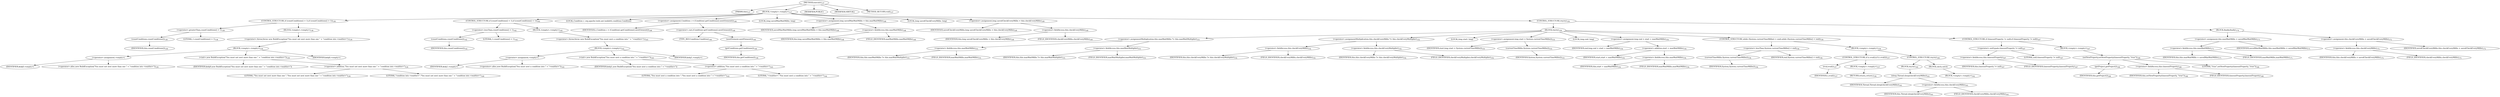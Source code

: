 digraph "execute" {  
"94" [label = <(METHOD,execute)<SUB>137</SUB>> ]
"4" [label = <(PARAM,this)<SUB>137</SUB>> ]
"95" [label = <(BLOCK,&lt;empty&gt;,&lt;empty&gt;)<SUB>137</SUB>> ]
"96" [label = <(CONTROL_STRUCTURE,if (countConditions() &gt; 1),if (countConditions() &gt; 1))<SUB>138</SUB>> ]
"97" [label = <(&lt;operator&gt;.greaterThan,countConditions() &gt; 1)<SUB>138</SUB>> ]
"98" [label = <(countConditions,countConditions())<SUB>138</SUB>> ]
"3" [label = <(IDENTIFIER,this,countConditions())<SUB>138</SUB>> ]
"99" [label = <(LITERAL,1,countConditions() &gt; 1)<SUB>138</SUB>> ]
"100" [label = <(BLOCK,&lt;empty&gt;,&lt;empty&gt;)<SUB>138</SUB>> ]
"101" [label = <(&lt;operator&gt;.throw,throw new BuildException(&quot;You must not nest more than one &quot; + &quot;condition into &lt;waitfor&gt;&quot;);)<SUB>139</SUB>> ]
"102" [label = <(BLOCK,&lt;empty&gt;,&lt;empty&gt;)<SUB>139</SUB>> ]
"103" [label = <(&lt;operator&gt;.assignment,&lt;empty&gt;)> ]
"104" [label = <(IDENTIFIER,$obj0,&lt;empty&gt;)> ]
"105" [label = <(&lt;operator&gt;.alloc,new BuildException(&quot;You must not nest more than one &quot; + &quot;condition into &lt;waitfor&gt;&quot;))<SUB>139</SUB>> ]
"106" [label = <(&lt;init&gt;,new BuildException(&quot;You must not nest more than one &quot; + &quot;condition into &lt;waitfor&gt;&quot;))<SUB>139</SUB>> ]
"107" [label = <(IDENTIFIER,$obj0,new BuildException(&quot;You must not nest more than one &quot; + &quot;condition into &lt;waitfor&gt;&quot;))> ]
"108" [label = <(&lt;operator&gt;.addition,&quot;You must not nest more than one &quot; + &quot;condition into &lt;waitfor&gt;&quot;)<SUB>139</SUB>> ]
"109" [label = <(LITERAL,&quot;You must not nest more than one &quot;,&quot;You must not nest more than one &quot; + &quot;condition into &lt;waitfor&gt;&quot;)<SUB>139</SUB>> ]
"110" [label = <(LITERAL,&quot;condition into &lt;waitfor&gt;&quot;,&quot;You must not nest more than one &quot; + &quot;condition into &lt;waitfor&gt;&quot;)<SUB>140</SUB>> ]
"111" [label = <(IDENTIFIER,$obj0,&lt;empty&gt;)> ]
"112" [label = <(CONTROL_STRUCTURE,if (countConditions() &lt; 1),if (countConditions() &lt; 1))<SUB>142</SUB>> ]
"113" [label = <(&lt;operator&gt;.lessThan,countConditions() &lt; 1)<SUB>142</SUB>> ]
"114" [label = <(countConditions,countConditions())<SUB>142</SUB>> ]
"5" [label = <(IDENTIFIER,this,countConditions())<SUB>142</SUB>> ]
"115" [label = <(LITERAL,1,countConditions() &lt; 1)<SUB>142</SUB>> ]
"116" [label = <(BLOCK,&lt;empty&gt;,&lt;empty&gt;)<SUB>142</SUB>> ]
"117" [label = <(&lt;operator&gt;.throw,throw new BuildException(&quot;You must nest a condition into &quot; + &quot;&lt;waitfor&gt;&quot;);)<SUB>143</SUB>> ]
"118" [label = <(BLOCK,&lt;empty&gt;,&lt;empty&gt;)<SUB>143</SUB>> ]
"119" [label = <(&lt;operator&gt;.assignment,&lt;empty&gt;)> ]
"120" [label = <(IDENTIFIER,$obj1,&lt;empty&gt;)> ]
"121" [label = <(&lt;operator&gt;.alloc,new BuildException(&quot;You must nest a condition into &quot; + &quot;&lt;waitfor&gt;&quot;))<SUB>143</SUB>> ]
"122" [label = <(&lt;init&gt;,new BuildException(&quot;You must nest a condition into &quot; + &quot;&lt;waitfor&gt;&quot;))<SUB>143</SUB>> ]
"123" [label = <(IDENTIFIER,$obj1,new BuildException(&quot;You must nest a condition into &quot; + &quot;&lt;waitfor&gt;&quot;))> ]
"124" [label = <(&lt;operator&gt;.addition,&quot;You must nest a condition into &quot; + &quot;&lt;waitfor&gt;&quot;)<SUB>143</SUB>> ]
"125" [label = <(LITERAL,&quot;You must nest a condition into &quot;,&quot;You must nest a condition into &quot; + &quot;&lt;waitfor&gt;&quot;)<SUB>143</SUB>> ]
"126" [label = <(LITERAL,&quot;&lt;waitfor&gt;&quot;,&quot;You must nest a condition into &quot; + &quot;&lt;waitfor&gt;&quot;)<SUB>144</SUB>> ]
"127" [label = <(IDENTIFIER,$obj1,&lt;empty&gt;)> ]
"128" [label = <(LOCAL,Condition c: org.apache.tools.ant.taskdefs.condition.Condition)> ]
"129" [label = <(&lt;operator&gt;.assignment,Condition c = (Condition) getConditions().nextElement())<SUB>146</SUB>> ]
"130" [label = <(IDENTIFIER,c,Condition c = (Condition) getConditions().nextElement())<SUB>146</SUB>> ]
"131" [label = <(&lt;operator&gt;.cast,(Condition) getConditions().nextElement())<SUB>146</SUB>> ]
"132" [label = <(TYPE_REF,Condition,Condition)<SUB>146</SUB>> ]
"133" [label = <(nextElement,nextElement())<SUB>146</SUB>> ]
"134" [label = <(getConditions,getConditions())<SUB>146</SUB>> ]
"6" [label = <(IDENTIFIER,this,getConditions())<SUB>146</SUB>> ]
"135" [label = <(LOCAL,long savedMaxWaitMillis: long)> ]
"136" [label = <(&lt;operator&gt;.assignment,long savedMaxWaitMillis = this.maxWaitMillis)<SUB>148</SUB>> ]
"137" [label = <(IDENTIFIER,savedMaxWaitMillis,long savedMaxWaitMillis = this.maxWaitMillis)<SUB>148</SUB>> ]
"138" [label = <(&lt;operator&gt;.fieldAccess,this.maxWaitMillis)<SUB>148</SUB>> ]
"139" [label = <(IDENTIFIER,this,long savedMaxWaitMillis = this.maxWaitMillis)<SUB>148</SUB>> ]
"140" [label = <(FIELD_IDENTIFIER,maxWaitMillis,maxWaitMillis)<SUB>148</SUB>> ]
"141" [label = <(LOCAL,long savedCheckEveryMillis: long)> ]
"142" [label = <(&lt;operator&gt;.assignment,long savedCheckEveryMillis = this.checkEveryMillis)<SUB>149</SUB>> ]
"143" [label = <(IDENTIFIER,savedCheckEveryMillis,long savedCheckEveryMillis = this.checkEveryMillis)<SUB>149</SUB>> ]
"144" [label = <(&lt;operator&gt;.fieldAccess,this.checkEveryMillis)<SUB>149</SUB>> ]
"145" [label = <(IDENTIFIER,this,long savedCheckEveryMillis = this.checkEveryMillis)<SUB>149</SUB>> ]
"146" [label = <(FIELD_IDENTIFIER,checkEveryMillis,checkEveryMillis)<SUB>149</SUB>> ]
"147" [label = <(CONTROL_STRUCTURE,try,try)<SUB>150</SUB>> ]
"148" [label = <(BLOCK,try,try)<SUB>150</SUB>> ]
"149" [label = <(&lt;operator&gt;.assignmentMultiplication,this.maxWaitMillis *= this.maxWaitMultiplier)<SUB>151</SUB>> ]
"150" [label = <(&lt;operator&gt;.fieldAccess,this.maxWaitMillis)<SUB>151</SUB>> ]
"151" [label = <(IDENTIFIER,this,this.maxWaitMillis *= this.maxWaitMultiplier)<SUB>151</SUB>> ]
"152" [label = <(FIELD_IDENTIFIER,maxWaitMillis,maxWaitMillis)<SUB>151</SUB>> ]
"153" [label = <(&lt;operator&gt;.fieldAccess,this.maxWaitMultiplier)<SUB>151</SUB>> ]
"154" [label = <(IDENTIFIER,this,this.maxWaitMillis *= this.maxWaitMultiplier)<SUB>151</SUB>> ]
"155" [label = <(FIELD_IDENTIFIER,maxWaitMultiplier,maxWaitMultiplier)<SUB>151</SUB>> ]
"156" [label = <(&lt;operator&gt;.assignmentMultiplication,this.checkEveryMillis *= this.checkEveryMultiplier)<SUB>152</SUB>> ]
"157" [label = <(&lt;operator&gt;.fieldAccess,this.checkEveryMillis)<SUB>152</SUB>> ]
"158" [label = <(IDENTIFIER,this,this.checkEveryMillis *= this.checkEveryMultiplier)<SUB>152</SUB>> ]
"159" [label = <(FIELD_IDENTIFIER,checkEveryMillis,checkEveryMillis)<SUB>152</SUB>> ]
"160" [label = <(&lt;operator&gt;.fieldAccess,this.checkEveryMultiplier)<SUB>152</SUB>> ]
"161" [label = <(IDENTIFIER,this,this.checkEveryMillis *= this.checkEveryMultiplier)<SUB>152</SUB>> ]
"162" [label = <(FIELD_IDENTIFIER,checkEveryMultiplier,checkEveryMultiplier)<SUB>152</SUB>> ]
"163" [label = <(LOCAL,long start: long)> ]
"164" [label = <(&lt;operator&gt;.assignment,long start = System.currentTimeMillis())<SUB>153</SUB>> ]
"165" [label = <(IDENTIFIER,start,long start = System.currentTimeMillis())<SUB>153</SUB>> ]
"166" [label = <(currentTimeMillis,System.currentTimeMillis())<SUB>153</SUB>> ]
"167" [label = <(IDENTIFIER,System,System.currentTimeMillis())<SUB>153</SUB>> ]
"168" [label = <(LOCAL,long end: long)> ]
"169" [label = <(&lt;operator&gt;.assignment,long end = start + maxWaitMillis)<SUB>154</SUB>> ]
"170" [label = <(IDENTIFIER,end,long end = start + maxWaitMillis)<SUB>154</SUB>> ]
"171" [label = <(&lt;operator&gt;.addition,start + maxWaitMillis)<SUB>154</SUB>> ]
"172" [label = <(IDENTIFIER,start,start + maxWaitMillis)<SUB>154</SUB>> ]
"173" [label = <(&lt;operator&gt;.fieldAccess,this.maxWaitMillis)<SUB>154</SUB>> ]
"174" [label = <(IDENTIFIER,this,start + maxWaitMillis)<SUB>154</SUB>> ]
"175" [label = <(FIELD_IDENTIFIER,maxWaitMillis,maxWaitMillis)<SUB>154</SUB>> ]
"176" [label = <(CONTROL_STRUCTURE,while (System.currentTimeMillis() &lt; end),while (System.currentTimeMillis() &lt; end))<SUB>156</SUB>> ]
"177" [label = <(&lt;operator&gt;.lessThan,System.currentTimeMillis() &lt; end)<SUB>156</SUB>> ]
"178" [label = <(currentTimeMillis,System.currentTimeMillis())<SUB>156</SUB>> ]
"179" [label = <(IDENTIFIER,System,System.currentTimeMillis())<SUB>156</SUB>> ]
"180" [label = <(IDENTIFIER,end,System.currentTimeMillis() &lt; end)<SUB>156</SUB>> ]
"181" [label = <(BLOCK,&lt;empty&gt;,&lt;empty&gt;)<SUB>156</SUB>> ]
"182" [label = <(CONTROL_STRUCTURE,if (c.eval()),if (c.eval()))<SUB>157</SUB>> ]
"183" [label = <(eval,eval())<SUB>157</SUB>> ]
"184" [label = <(IDENTIFIER,c,eval())<SUB>157</SUB>> ]
"185" [label = <(BLOCK,&lt;empty&gt;,&lt;empty&gt;)<SUB>157</SUB>> ]
"186" [label = <(RETURN,return;,return;)<SUB>158</SUB>> ]
"187" [label = <(CONTROL_STRUCTURE,try,try)<SUB>160</SUB>> ]
"188" [label = <(BLOCK,try,try)<SUB>160</SUB>> ]
"189" [label = <(sleep,Thread.sleep(checkEveryMillis))<SUB>161</SUB>> ]
"190" [label = <(IDENTIFIER,Thread,Thread.sleep(checkEveryMillis))<SUB>161</SUB>> ]
"191" [label = <(&lt;operator&gt;.fieldAccess,this.checkEveryMillis)<SUB>161</SUB>> ]
"192" [label = <(IDENTIFIER,this,Thread.sleep(checkEveryMillis))<SUB>161</SUB>> ]
"193" [label = <(FIELD_IDENTIFIER,checkEveryMillis,checkEveryMillis)<SUB>161</SUB>> ]
"194" [label = <(BLOCK,catch,catch)> ]
"195" [label = <(BLOCK,&lt;empty&gt;,&lt;empty&gt;)<SUB>162</SUB>> ]
"196" [label = <(CONTROL_STRUCTURE,if (timeoutProperty != null),if (timeoutProperty != null))<SUB>167</SUB>> ]
"197" [label = <(&lt;operator&gt;.notEquals,timeoutProperty != null)<SUB>167</SUB>> ]
"198" [label = <(&lt;operator&gt;.fieldAccess,this.timeoutProperty)<SUB>167</SUB>> ]
"199" [label = <(IDENTIFIER,this,timeoutProperty != null)<SUB>167</SUB>> ]
"200" [label = <(FIELD_IDENTIFIER,timeoutProperty,timeoutProperty)<SUB>167</SUB>> ]
"201" [label = <(LITERAL,null,timeoutProperty != null)<SUB>167</SUB>> ]
"202" [label = <(BLOCK,&lt;empty&gt;,&lt;empty&gt;)<SUB>167</SUB>> ]
"203" [label = <(setNewProperty,setNewProperty(timeoutProperty, &quot;true&quot;))<SUB>168</SUB>> ]
"204" [label = <(getProject,getProject())<SUB>168</SUB>> ]
"7" [label = <(IDENTIFIER,this,getProject())<SUB>168</SUB>> ]
"205" [label = <(&lt;operator&gt;.fieldAccess,this.timeoutProperty)<SUB>168</SUB>> ]
"206" [label = <(IDENTIFIER,this,setNewProperty(timeoutProperty, &quot;true&quot;))<SUB>168</SUB>> ]
"207" [label = <(FIELD_IDENTIFIER,timeoutProperty,timeoutProperty)<SUB>168</SUB>> ]
"208" [label = <(LITERAL,&quot;true&quot;,setNewProperty(timeoutProperty, &quot;true&quot;))<SUB>168</SUB>> ]
"209" [label = <(BLOCK,finally,finally)<SUB>170</SUB>> ]
"210" [label = <(&lt;operator&gt;.assignment,this.maxWaitMillis = savedMaxWaitMillis)<SUB>171</SUB>> ]
"211" [label = <(&lt;operator&gt;.fieldAccess,this.maxWaitMillis)<SUB>171</SUB>> ]
"212" [label = <(IDENTIFIER,this,this.maxWaitMillis = savedMaxWaitMillis)<SUB>171</SUB>> ]
"213" [label = <(FIELD_IDENTIFIER,maxWaitMillis,maxWaitMillis)<SUB>171</SUB>> ]
"214" [label = <(IDENTIFIER,savedMaxWaitMillis,this.maxWaitMillis = savedMaxWaitMillis)<SUB>171</SUB>> ]
"215" [label = <(&lt;operator&gt;.assignment,this.checkEveryMillis = savedCheckEveryMillis)<SUB>172</SUB>> ]
"216" [label = <(&lt;operator&gt;.fieldAccess,this.checkEveryMillis)<SUB>172</SUB>> ]
"217" [label = <(IDENTIFIER,this,this.checkEveryMillis = savedCheckEveryMillis)<SUB>172</SUB>> ]
"218" [label = <(FIELD_IDENTIFIER,checkEveryMillis,checkEveryMillis)<SUB>172</SUB>> ]
"219" [label = <(IDENTIFIER,savedCheckEveryMillis,this.checkEveryMillis = savedCheckEveryMillis)<SUB>172</SUB>> ]
"220" [label = <(MODIFIER,PUBLIC)> ]
"221" [label = <(MODIFIER,VIRTUAL)> ]
"222" [label = <(METHOD_RETURN,void)<SUB>137</SUB>> ]
  "94" -> "4" 
  "94" -> "95" 
  "94" -> "220" 
  "94" -> "221" 
  "94" -> "222" 
  "95" -> "96" 
  "95" -> "112" 
  "95" -> "128" 
  "95" -> "129" 
  "95" -> "135" 
  "95" -> "136" 
  "95" -> "141" 
  "95" -> "142" 
  "95" -> "147" 
  "96" -> "97" 
  "96" -> "100" 
  "97" -> "98" 
  "97" -> "99" 
  "98" -> "3" 
  "100" -> "101" 
  "101" -> "102" 
  "102" -> "103" 
  "102" -> "106" 
  "102" -> "111" 
  "103" -> "104" 
  "103" -> "105" 
  "106" -> "107" 
  "106" -> "108" 
  "108" -> "109" 
  "108" -> "110" 
  "112" -> "113" 
  "112" -> "116" 
  "113" -> "114" 
  "113" -> "115" 
  "114" -> "5" 
  "116" -> "117" 
  "117" -> "118" 
  "118" -> "119" 
  "118" -> "122" 
  "118" -> "127" 
  "119" -> "120" 
  "119" -> "121" 
  "122" -> "123" 
  "122" -> "124" 
  "124" -> "125" 
  "124" -> "126" 
  "129" -> "130" 
  "129" -> "131" 
  "131" -> "132" 
  "131" -> "133" 
  "133" -> "134" 
  "134" -> "6" 
  "136" -> "137" 
  "136" -> "138" 
  "138" -> "139" 
  "138" -> "140" 
  "142" -> "143" 
  "142" -> "144" 
  "144" -> "145" 
  "144" -> "146" 
  "147" -> "148" 
  "147" -> "209" 
  "148" -> "149" 
  "148" -> "156" 
  "148" -> "163" 
  "148" -> "164" 
  "148" -> "168" 
  "148" -> "169" 
  "148" -> "176" 
  "148" -> "196" 
  "149" -> "150" 
  "149" -> "153" 
  "150" -> "151" 
  "150" -> "152" 
  "153" -> "154" 
  "153" -> "155" 
  "156" -> "157" 
  "156" -> "160" 
  "157" -> "158" 
  "157" -> "159" 
  "160" -> "161" 
  "160" -> "162" 
  "164" -> "165" 
  "164" -> "166" 
  "166" -> "167" 
  "169" -> "170" 
  "169" -> "171" 
  "171" -> "172" 
  "171" -> "173" 
  "173" -> "174" 
  "173" -> "175" 
  "176" -> "177" 
  "176" -> "181" 
  "177" -> "178" 
  "177" -> "180" 
  "178" -> "179" 
  "181" -> "182" 
  "181" -> "187" 
  "182" -> "183" 
  "182" -> "185" 
  "183" -> "184" 
  "185" -> "186" 
  "187" -> "188" 
  "187" -> "194" 
  "188" -> "189" 
  "189" -> "190" 
  "189" -> "191" 
  "191" -> "192" 
  "191" -> "193" 
  "194" -> "195" 
  "196" -> "197" 
  "196" -> "202" 
  "197" -> "198" 
  "197" -> "201" 
  "198" -> "199" 
  "198" -> "200" 
  "202" -> "203" 
  "203" -> "204" 
  "203" -> "205" 
  "203" -> "208" 
  "204" -> "7" 
  "205" -> "206" 
  "205" -> "207" 
  "209" -> "210" 
  "209" -> "215" 
  "210" -> "211" 
  "210" -> "214" 
  "211" -> "212" 
  "211" -> "213" 
  "215" -> "216" 
  "215" -> "219" 
  "216" -> "217" 
  "216" -> "218" 
}
